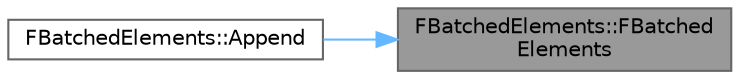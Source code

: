 digraph "FBatchedElements::FBatchedElements"
{
 // INTERACTIVE_SVG=YES
 // LATEX_PDF_SIZE
  bgcolor="transparent";
  edge [fontname=Helvetica,fontsize=10,labelfontname=Helvetica,labelfontsize=10];
  node [fontname=Helvetica,fontsize=10,shape=box,height=0.2,width=0.4];
  rankdir="RL";
  Node1 [id="Node000001",label="FBatchedElements::FBatched\lElements",height=0.2,width=0.4,color="gray40", fillcolor="grey60", style="filled", fontcolor="black",tooltip="Constructor."];
  Node1 -> Node2 [id="edge1_Node000001_Node000002",dir="back",color="steelblue1",style="solid",tooltip=" "];
  Node2 [id="Node000002",label="FBatchedElements::Append",height=0.2,width=0.4,color="grey40", fillcolor="white", style="filled",URL="$d5/dd6/classFBatchedElements.html#ae79d9b29af7cb40d1cceee625c801cda",tooltip="Appends contents of another batched elements into this one and clears the other one."];
}
